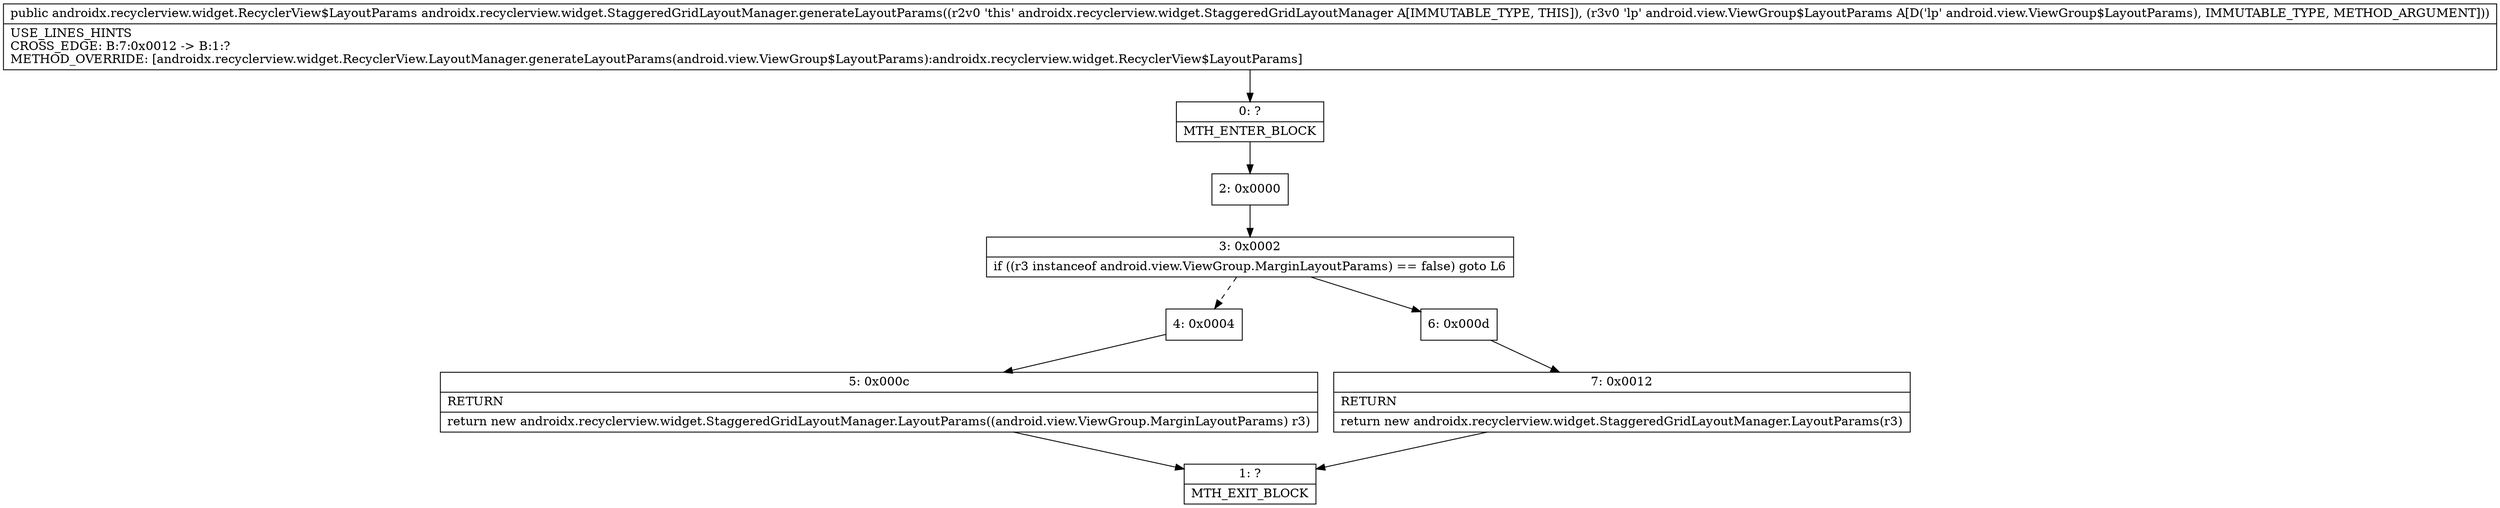 digraph "CFG forandroidx.recyclerview.widget.StaggeredGridLayoutManager.generateLayoutParams(Landroid\/view\/ViewGroup$LayoutParams;)Landroidx\/recyclerview\/widget\/RecyclerView$LayoutParams;" {
Node_0 [shape=record,label="{0\:\ ?|MTH_ENTER_BLOCK\l}"];
Node_2 [shape=record,label="{2\:\ 0x0000}"];
Node_3 [shape=record,label="{3\:\ 0x0002|if ((r3 instanceof android.view.ViewGroup.MarginLayoutParams) == false) goto L6\l}"];
Node_4 [shape=record,label="{4\:\ 0x0004}"];
Node_5 [shape=record,label="{5\:\ 0x000c|RETURN\l|return new androidx.recyclerview.widget.StaggeredGridLayoutManager.LayoutParams((android.view.ViewGroup.MarginLayoutParams) r3)\l}"];
Node_1 [shape=record,label="{1\:\ ?|MTH_EXIT_BLOCK\l}"];
Node_6 [shape=record,label="{6\:\ 0x000d}"];
Node_7 [shape=record,label="{7\:\ 0x0012|RETURN\l|return new androidx.recyclerview.widget.StaggeredGridLayoutManager.LayoutParams(r3)\l}"];
MethodNode[shape=record,label="{public androidx.recyclerview.widget.RecyclerView$LayoutParams androidx.recyclerview.widget.StaggeredGridLayoutManager.generateLayoutParams((r2v0 'this' androidx.recyclerview.widget.StaggeredGridLayoutManager A[IMMUTABLE_TYPE, THIS]), (r3v0 'lp' android.view.ViewGroup$LayoutParams A[D('lp' android.view.ViewGroup$LayoutParams), IMMUTABLE_TYPE, METHOD_ARGUMENT]))  | USE_LINES_HINTS\lCROSS_EDGE: B:7:0x0012 \-\> B:1:?\lMETHOD_OVERRIDE: [androidx.recyclerview.widget.RecyclerView.LayoutManager.generateLayoutParams(android.view.ViewGroup$LayoutParams):androidx.recyclerview.widget.RecyclerView$LayoutParams]\l}"];
MethodNode -> Node_0;Node_0 -> Node_2;
Node_2 -> Node_3;
Node_3 -> Node_4[style=dashed];
Node_3 -> Node_6;
Node_4 -> Node_5;
Node_5 -> Node_1;
Node_6 -> Node_7;
Node_7 -> Node_1;
}

